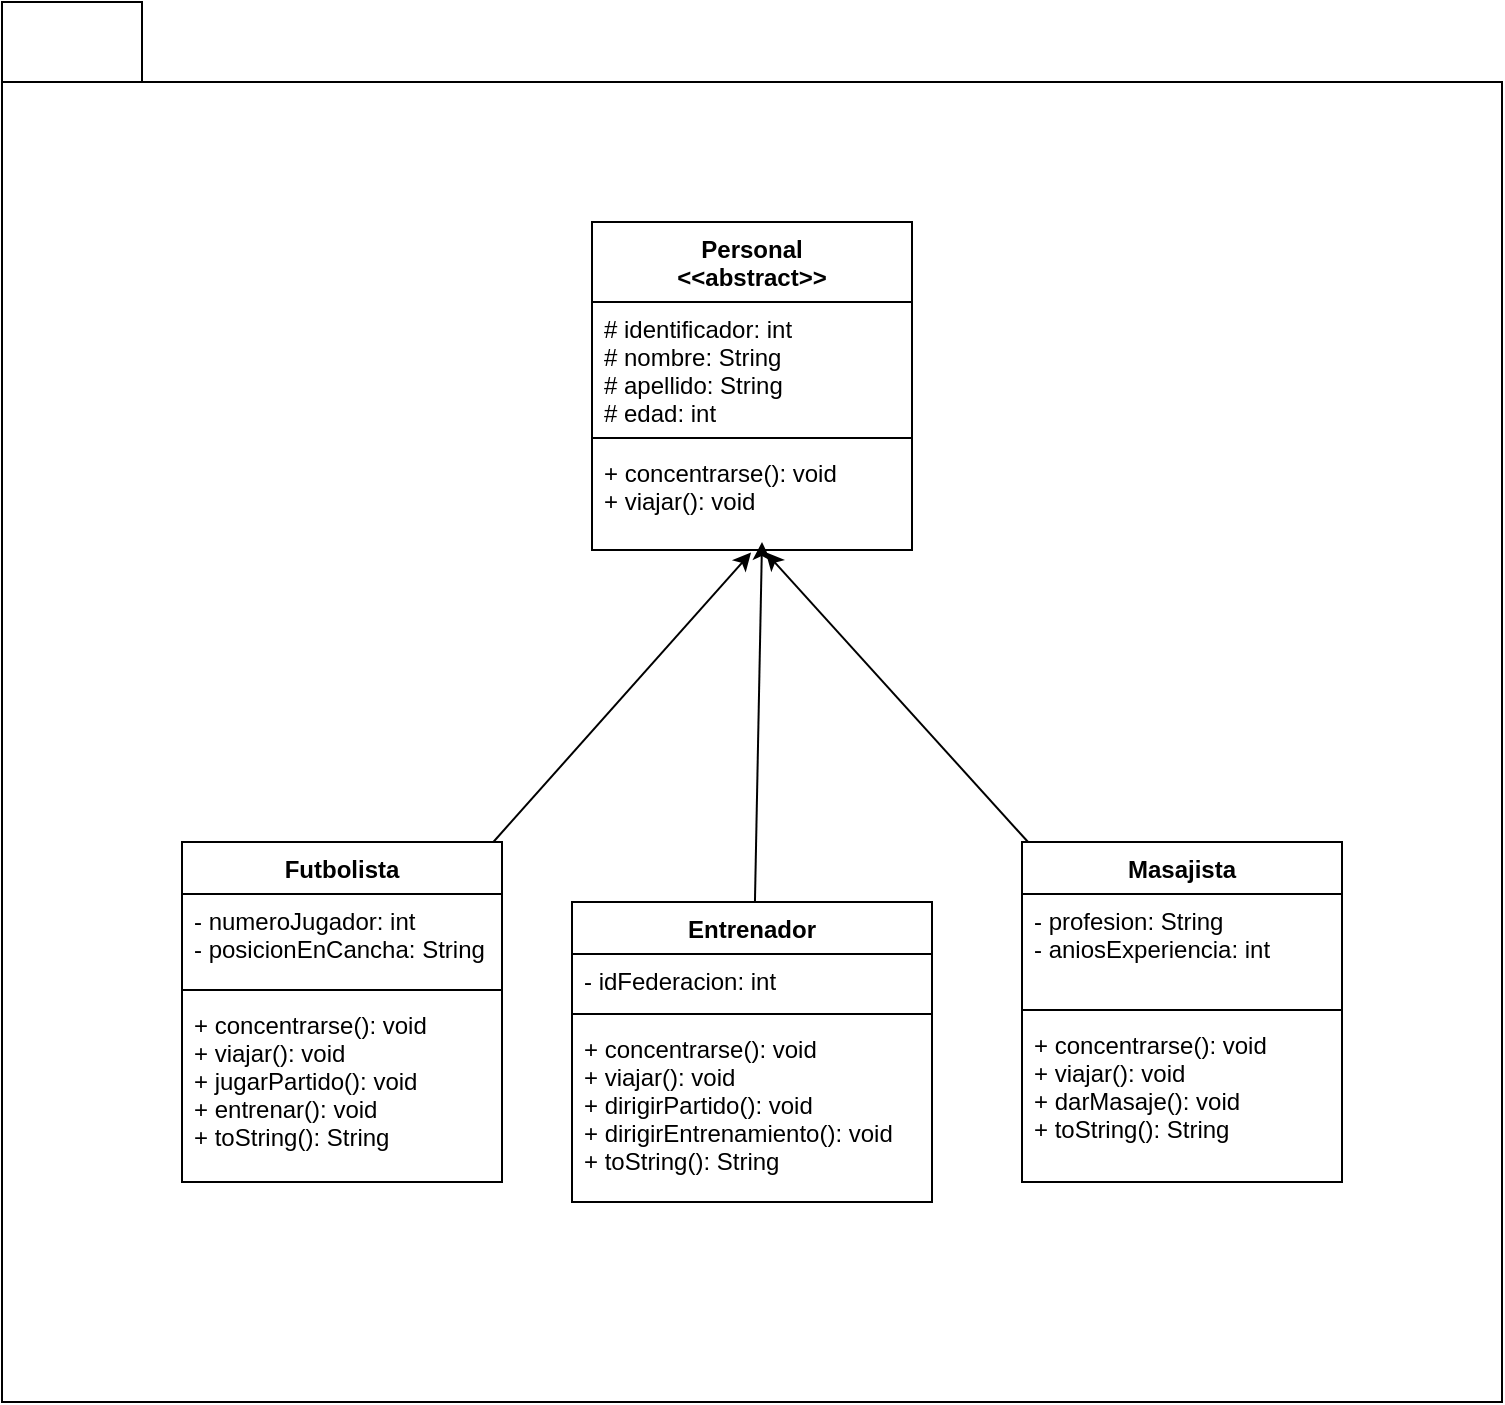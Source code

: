 <mxfile>
    <diagram id="_KxsqMcbYRmGe16Fed3l" name="Page-1">
        <mxGraphModel dx="1423" dy="866" grid="1" gridSize="10" guides="1" tooltips="1" connect="1" arrows="1" fold="1" page="1" pageScale="1" pageWidth="850" pageHeight="1100" background="#ffffff" math="0" shadow="0">
            <root>
                <mxCell id="0"/>
                <mxCell id="1" parent="0"/>
                <mxCell id="2" value="" style="shape=folder;fontStyle=1;spacingTop=10;tabWidth=20;tabHeight=40;tabPosition=left;html=1;" parent="1" vertex="1">
                    <mxGeometry x="60" y="110" width="750" height="700" as="geometry"/>
                </mxCell>
                <mxCell id="4" value="Personal&#10;&lt;&lt;abstract&gt;&gt;" style="swimlane;fontStyle=1;align=center;verticalAlign=top;childLayout=stackLayout;horizontal=1;startSize=40;horizontalStack=0;resizeParent=1;resizeParentMax=0;resizeLast=0;collapsible=1;marginBottom=0;" parent="1" vertex="1">
                    <mxGeometry x="355" y="220" width="160" height="164" as="geometry"/>
                </mxCell>
                <mxCell id="5" value="# identificador: int&#10;# nombre: String&#10;# apellido: String&#10;# edad: int" style="text;strokeColor=none;fillColor=none;align=left;verticalAlign=top;spacingLeft=4;spacingRight=4;overflow=hidden;rotatable=0;points=[[0,0.5],[1,0.5]];portConstraint=eastwest;" parent="4" vertex="1">
                    <mxGeometry y="40" width="160" height="64" as="geometry"/>
                </mxCell>
                <mxCell id="6" value="" style="line;strokeWidth=1;fillColor=none;align=left;verticalAlign=middle;spacingTop=-1;spacingLeft=3;spacingRight=3;rotatable=0;labelPosition=right;points=[];portConstraint=eastwest;strokeColor=inherit;" parent="4" vertex="1">
                    <mxGeometry y="104" width="160" height="8" as="geometry"/>
                </mxCell>
                <mxCell id="7" value="+ concentrarse(): void&#10;+ viajar(): void" style="text;strokeColor=none;fillColor=none;align=left;verticalAlign=top;spacingLeft=4;spacingRight=4;overflow=hidden;rotatable=0;points=[[0,0.5],[1,0.5]];portConstraint=eastwest;" parent="4" vertex="1">
                    <mxGeometry y="112" width="160" height="52" as="geometry"/>
                </mxCell>
                <mxCell id="21" style="edgeStyle=none;html=1;entryX=0.497;entryY=1.025;entryDx=0;entryDy=0;entryPerimeter=0;" edge="1" parent="1" source="8" target="7">
                    <mxGeometry relative="1" as="geometry">
                        <mxPoint x="430.0" y="390" as="targetPoint"/>
                    </mxGeometry>
                </mxCell>
                <mxCell id="8" value="Futbolista" style="swimlane;fontStyle=1;align=center;verticalAlign=top;childLayout=stackLayout;horizontal=1;startSize=26;horizontalStack=0;resizeParent=1;resizeParentMax=0;resizeLast=0;collapsible=1;marginBottom=0;" parent="1" vertex="1">
                    <mxGeometry x="150" y="530" width="160" height="170" as="geometry"/>
                </mxCell>
                <mxCell id="9" value="- numeroJugador: int&#10;- posicionEnCancha: String" style="text;strokeColor=none;fillColor=none;align=left;verticalAlign=top;spacingLeft=4;spacingRight=4;overflow=hidden;rotatable=0;points=[[0,0.5],[1,0.5]];portConstraint=eastwest;" parent="8" vertex="1">
                    <mxGeometry y="26" width="160" height="44" as="geometry"/>
                </mxCell>
                <mxCell id="10" value="" style="line;strokeWidth=1;fillColor=none;align=left;verticalAlign=middle;spacingTop=-1;spacingLeft=3;spacingRight=3;rotatable=0;labelPosition=right;points=[];portConstraint=eastwest;strokeColor=inherit;" parent="8" vertex="1">
                    <mxGeometry y="70" width="160" height="8" as="geometry"/>
                </mxCell>
                <mxCell id="11" value="+ concentrarse(): void&#10;+ viajar(): void&#10;+ jugarPartido(): void&#10;+ entrenar(): void&#10;+ toString(): String" style="text;strokeColor=none;fillColor=none;align=left;verticalAlign=top;spacingLeft=4;spacingRight=4;overflow=hidden;rotatable=0;points=[[0,0.5],[1,0.5]];portConstraint=eastwest;" parent="8" vertex="1">
                    <mxGeometry y="78" width="160" height="92" as="geometry"/>
                </mxCell>
                <mxCell id="23" style="edgeStyle=none;html=1;entryX=0.543;entryY=1.023;entryDx=0;entryDy=0;entryPerimeter=0;" edge="1" parent="1" source="12" target="7">
                    <mxGeometry relative="1" as="geometry"/>
                </mxCell>
                <mxCell id="12" value="Masajista" style="swimlane;fontStyle=1;align=center;verticalAlign=top;childLayout=stackLayout;horizontal=1;startSize=26;horizontalStack=0;resizeParent=1;resizeParentMax=0;resizeLast=0;collapsible=1;marginBottom=0;" parent="1" vertex="1">
                    <mxGeometry x="570" y="530" width="160" height="170" as="geometry"/>
                </mxCell>
                <mxCell id="13" value="- profesion: String&#10;- aniosExperiencia: int" style="text;strokeColor=none;fillColor=none;align=left;verticalAlign=top;spacingLeft=4;spacingRight=4;overflow=hidden;rotatable=0;points=[[0,0.5],[1,0.5]];portConstraint=eastwest;" parent="12" vertex="1">
                    <mxGeometry y="26" width="160" height="54" as="geometry"/>
                </mxCell>
                <mxCell id="14" value="" style="line;strokeWidth=1;fillColor=none;align=left;verticalAlign=middle;spacingTop=-1;spacingLeft=3;spacingRight=3;rotatable=0;labelPosition=right;points=[];portConstraint=eastwest;strokeColor=inherit;" parent="12" vertex="1">
                    <mxGeometry y="80" width="160" height="8" as="geometry"/>
                </mxCell>
                <mxCell id="15" value="+ concentrarse(): void&#10;+ viajar(): void&#10;+ darMasaje(): void&#10;+ toString(): String" style="text;strokeColor=none;fillColor=none;align=left;verticalAlign=top;spacingLeft=4;spacingRight=4;overflow=hidden;rotatable=0;points=[[0,0.5],[1,0.5]];portConstraint=eastwest;" parent="12" vertex="1">
                    <mxGeometry y="88" width="160" height="82" as="geometry"/>
                </mxCell>
                <mxCell id="20" style="edgeStyle=none;html=1;" edge="1" parent="1" source="16">
                    <mxGeometry relative="1" as="geometry">
                        <mxPoint x="440" y="380" as="targetPoint"/>
                    </mxGeometry>
                </mxCell>
                <mxCell id="16" value="Entrenador" style="swimlane;fontStyle=1;align=center;verticalAlign=top;childLayout=stackLayout;horizontal=1;startSize=26;horizontalStack=0;resizeParent=1;resizeParentMax=0;resizeLast=0;collapsible=1;marginBottom=0;" parent="1" vertex="1">
                    <mxGeometry x="345" y="560" width="180" height="150" as="geometry"/>
                </mxCell>
                <mxCell id="17" value="- idFederacion: int" style="text;strokeColor=none;fillColor=none;align=left;verticalAlign=top;spacingLeft=4;spacingRight=4;overflow=hidden;rotatable=0;points=[[0,0.5],[1,0.5]];portConstraint=eastwest;" parent="16" vertex="1">
                    <mxGeometry y="26" width="180" height="26" as="geometry"/>
                </mxCell>
                <mxCell id="18" value="" style="line;strokeWidth=1;fillColor=none;align=left;verticalAlign=middle;spacingTop=-1;spacingLeft=3;spacingRight=3;rotatable=0;labelPosition=right;points=[];portConstraint=eastwest;strokeColor=inherit;" parent="16" vertex="1">
                    <mxGeometry y="52" width="180" height="8" as="geometry"/>
                </mxCell>
                <mxCell id="19" value="+ concentrarse(): void&#10;+ viajar(): void&#10;+ dirigirPartido(): void&#10;+ dirigirEntrenamiento(): void&#10;+ toString(): String" style="text;strokeColor=none;fillColor=none;align=left;verticalAlign=top;spacingLeft=4;spacingRight=4;overflow=hidden;rotatable=0;points=[[0,0.5],[1,0.5]];portConstraint=eastwest;" parent="16" vertex="1">
                    <mxGeometry y="60" width="180" height="90" as="geometry"/>
                </mxCell>
            </root>
        </mxGraphModel>
    </diagram>
</mxfile>